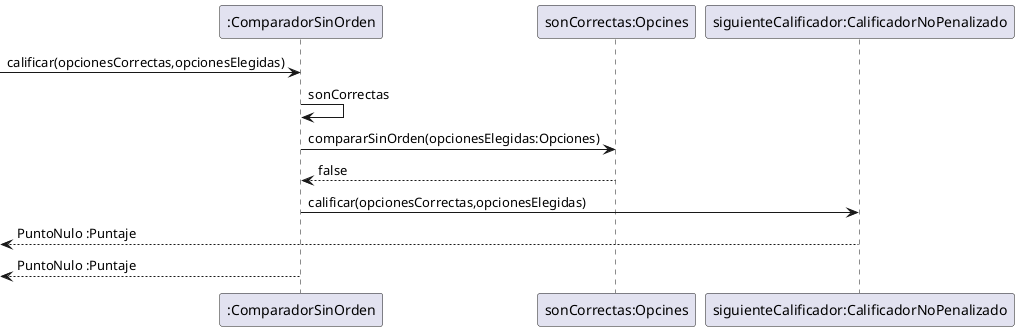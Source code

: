 @startuml
[->":ComparadorSinOrden":calificar(opcionesCorrectas,opcionesElegidas)
":ComparadorSinOrden"->":ComparadorSinOrden":sonCorrectas
":ComparadorSinOrden"->"sonCorrectas:Opcines":compararSinOrden(opcionesElegidas:Opciones)
"sonCorrectas:Opcines"-->":ComparadorSinOrden": false
":ComparadorSinOrden"->"siguienteCalificador:CalificadorNoPenalizado":calificar(opcionesCorrectas,opcionesElegidas)

[<--"siguienteCalificador:CalificadorNoPenalizado": PuntoNulo :Puntaje
[<--":ComparadorSinOrden": PuntoNulo :Puntaje

@enduml